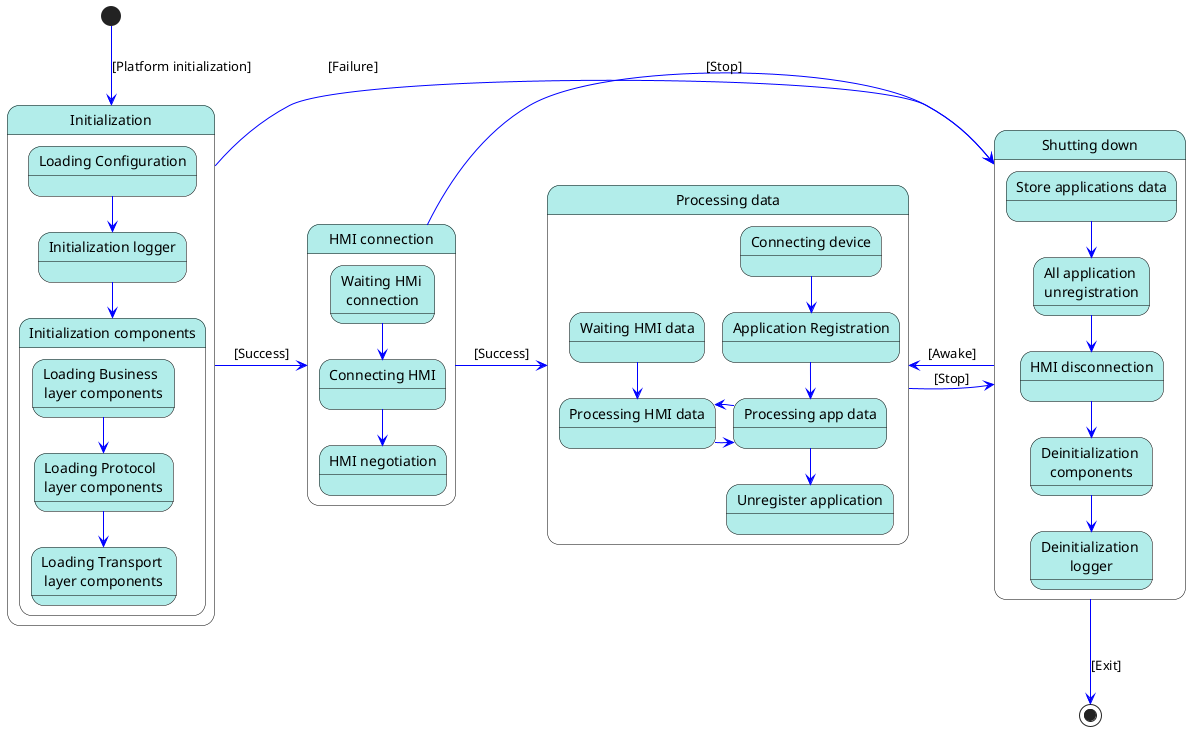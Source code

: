 @startuml
/'
It is a source file for SDL SAD process state diagram.
For further information, please, follow http://plantuml.com/ 
'/

skinparam state {
  BackgroundColor #B2EDEA
  BorderColor black
  ArrowColor blue
}
' Happy path
[*] --> init : [Platform initialization]
init -right-> waiting_hmi     : [Success]
waiting_hmi -right-> working  : [Success]
working     -right-> stopping : [Stop]
stopping     -->     [*]      : [Exit]

' Additional paths
waiting_hmi -right-> stopping : [Stop]
init        -right-> stopping : [Failure]
stopping    -left->  working  : [Awake]

State "Initialization" as init {
    config --> logger
    logger --> start_components
     
    State "Loading Configuration" as config
    State "Initialization logger" as logger
    State "Initialization components" as start_components {
        business --> protocol
        protocol  --> transport
         
        State "Loading Transport \nlayer components" as transport
        State "Loading Protocol  \nlayer components" as protocol
        State "Loading Business  \nlayer components" as business
    }
}
State "HMI connection" as waiting_hmi {
    wait_hmi--> connect_hmi
    connect_hmi --> hmi_handshake

    State "Waiting HMi \nconnection" as wait_hmi
    State "Connecting HMI" as connect_hmi
    State "HMI negotiation" as hmi_handshake
}
State "Processing data" as working  {
    waiting_hmi_data --> process_hmi_data
    connect_device --> app_reg
    app_reg --> process_app_data
    process_app_data --> app_unreg
    process_hmi_data -right-> process_app_data
    process_app_data -right-> process_hmi_data

    State "Waiting HMI data" as waiting_hmi_data
    State "Processing HMI data" as process_hmi_data
    State "Connecting device" as connect_device
    State "Application Registration" as app_reg
    State "Processing app data" as process_app_data
    State "Unregister application" as app_unreg
}
State "Shutting down" as stopping {
    data_store    --> all_app_unreg
    all_app_unreg --> hmi_disconnect
    hmi_disconnect  --> stop_components
    stop_components --> de_logger

    State "Store applications data" as data_store
    State "All application \nunregistration" as all_app_unreg
    State "HMI disconnection" as hmi_disconnect
    State "Deinitialization \ncomponents" as stop_components
    State "Deinitialization \nlogger" as de_logger
}
@enduml